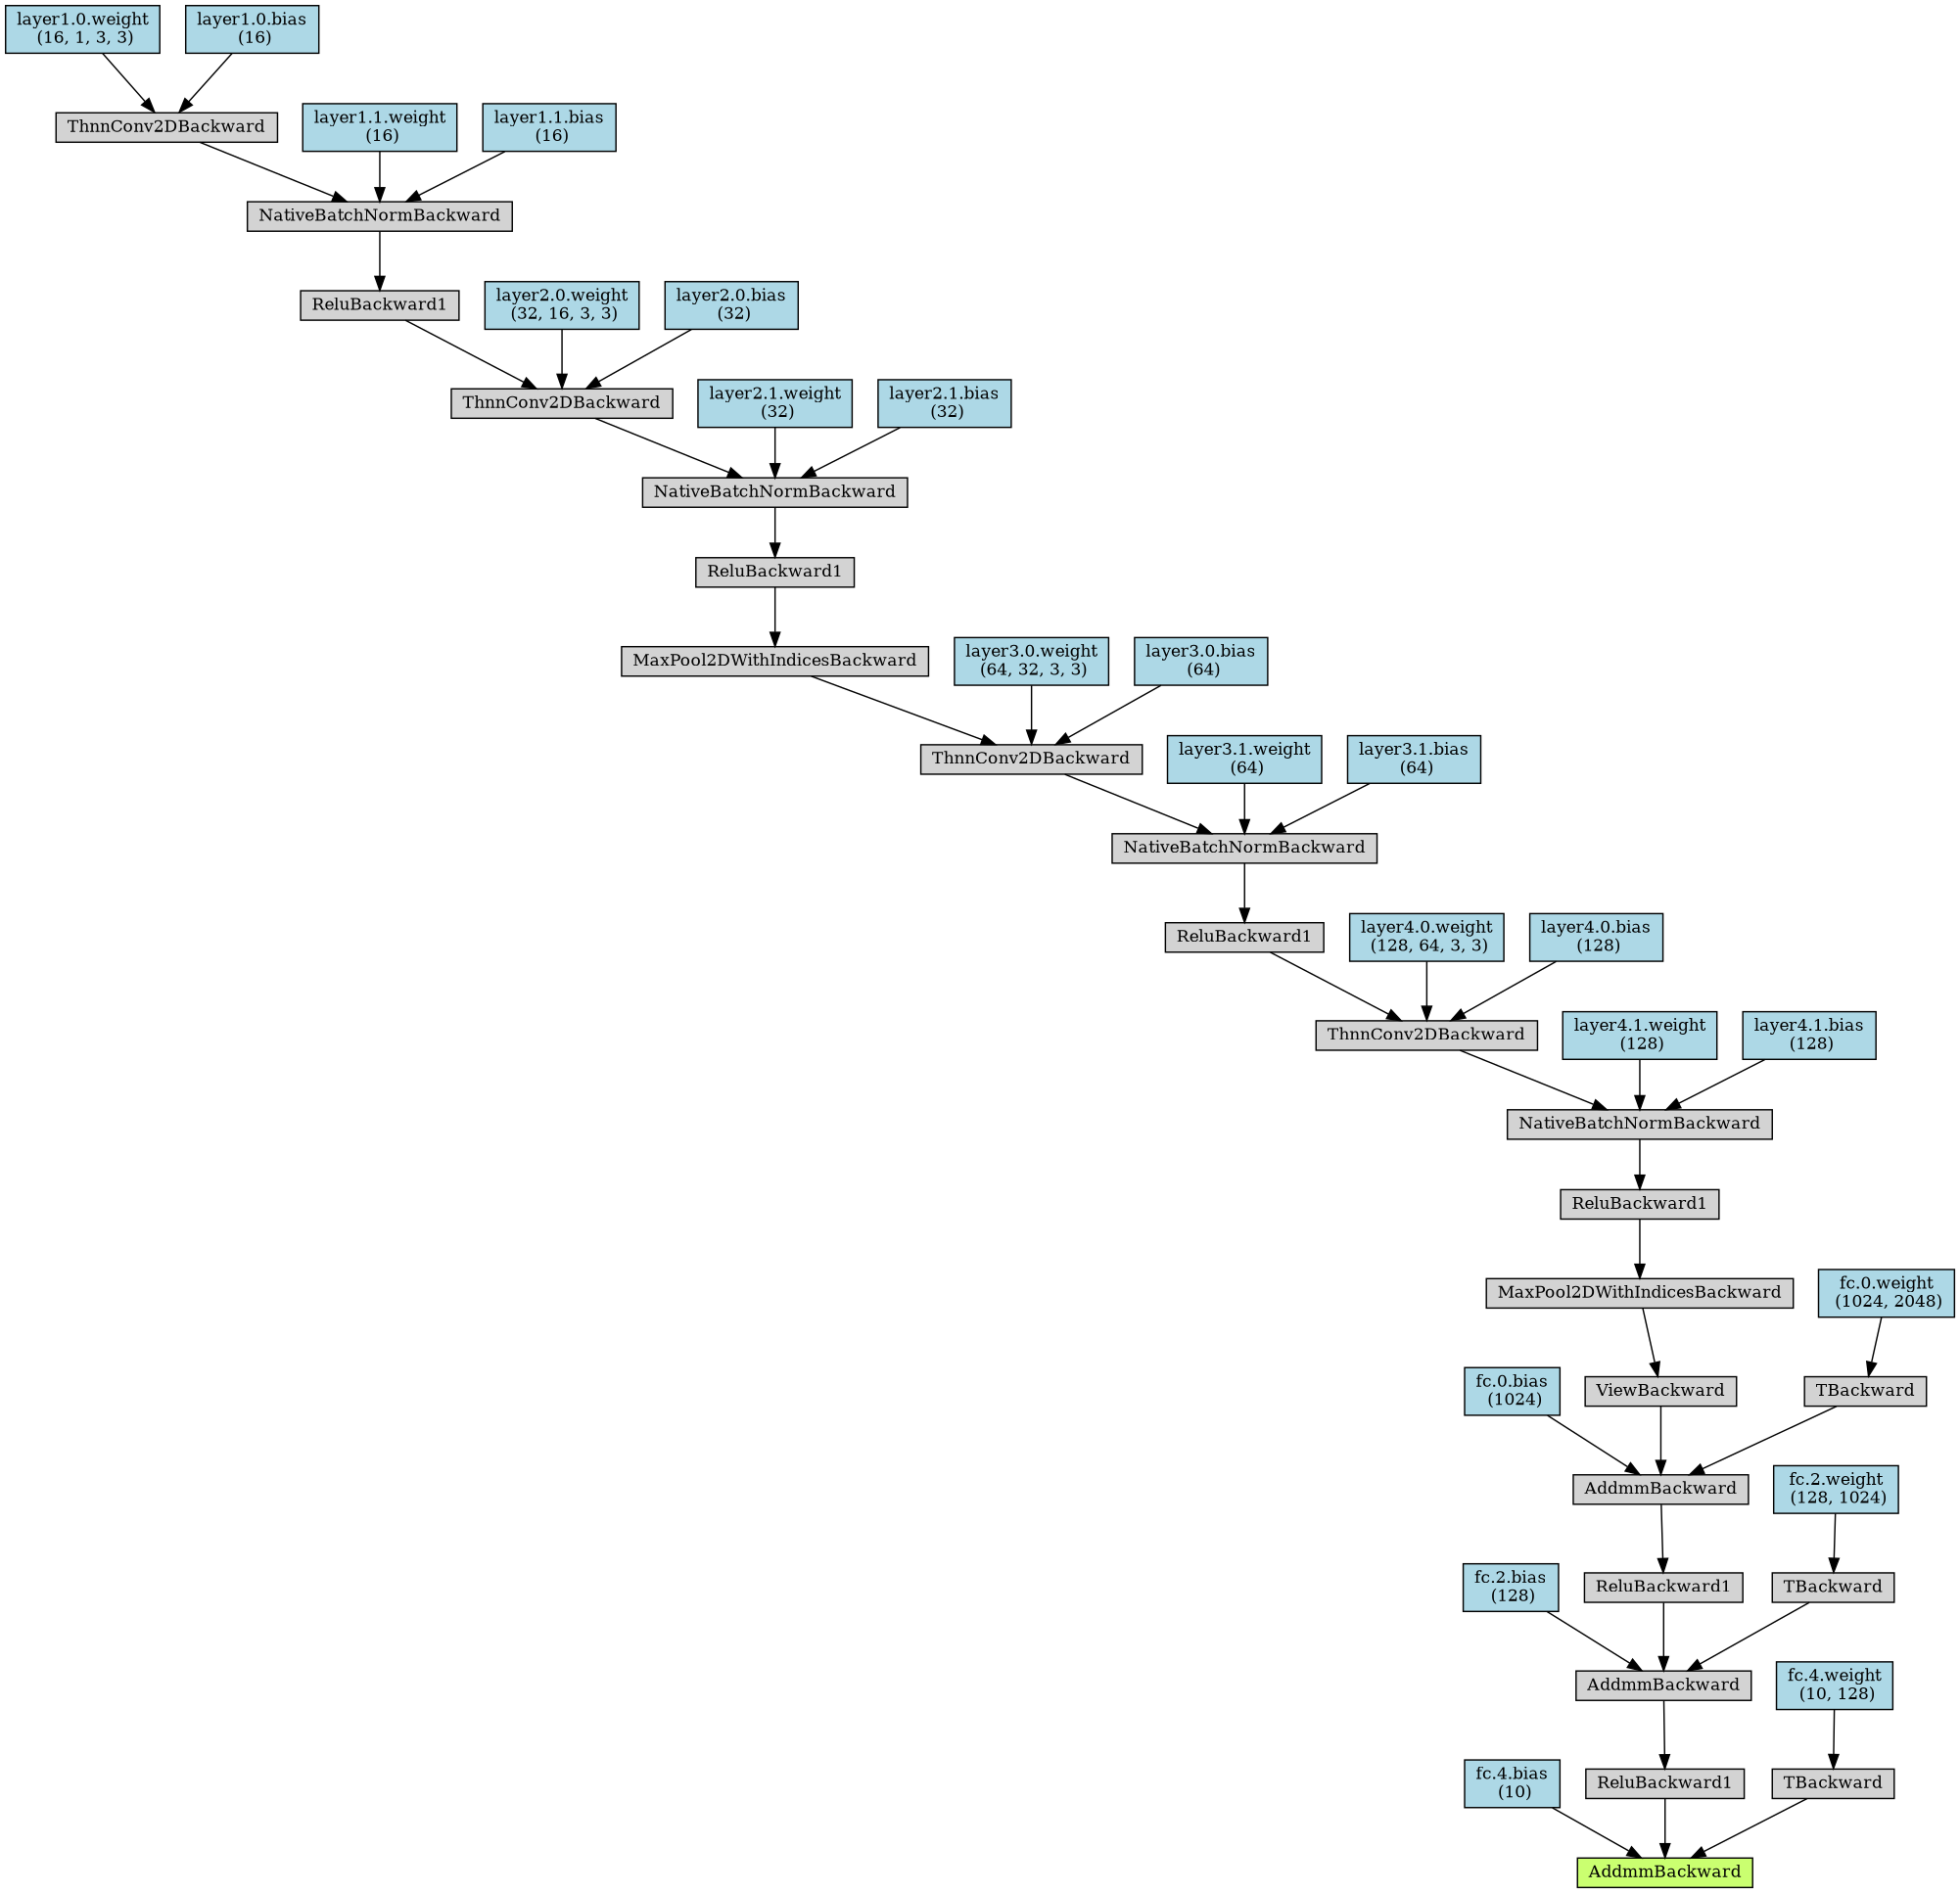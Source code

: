 digraph {
	graph [size="13.35,13.35"]
	node [align=left fontsize=12 height=0.2 ranksep=0.1 shape=box style=filled]
	2492726799112 [label=AddmmBackward fillcolor=darkolivegreen1]
	2492742156424 -> 2492726799112
	2492742156424 [label="fc.4.bias
 (10)" fillcolor=lightblue]
	2492726797832 -> 2492726799112
	2492726797832 [label=ReluBackward1]
	2492741807944 -> 2492726797832
	2492741807944 [label=AddmmBackward]
	2492728555464 -> 2492741807944
	2492728555464 [label="fc.2.bias
 (128)" fillcolor=lightblue]
	2492728554696 -> 2492741807944
	2492728554696 [label=ReluBackward1]
	2492741805832 -> 2492728554696
	2492741805832 [label=AddmmBackward]
	2492728556424 -> 2492741805832
	2492728556424 [label="fc.0.bias
 (1024)" fillcolor=lightblue]
	2492728553736 -> 2492741805832
	2492728553736 [label=ViewBackward]
	2492728554952 -> 2492728553736
	2492728554952 [label=MaxPool2DWithIndicesBackward]
	2492741787848 -> 2492728554952
	2492741787848 [label=ReluBackward1]
	2492728381768 -> 2492741787848
	2492728381768 [label=NativeBatchNormBackward]
	2492728382472 -> 2492728381768
	2492728382472 [label=ThnnConv2DBackward]
	2492741846408 -> 2492728382472
	2492741846408 [label=ReluBackward1]
	2492741812680 -> 2492741846408
	2492741812680 [label=NativeBatchNormBackward]
	2492741812936 -> 2492741812680
	2492741812936 [label=ThnnConv2DBackward]
	2492729072776 -> 2492741812936
	2492729072776 [label=MaxPool2DWithIndicesBackward]
	2492728791688 -> 2492729072776
	2492728791688 [label=ReluBackward1]
	2492728794120 -> 2492728791688
	2492728794120 [label=NativeBatchNormBackward]
	2492728794760 -> 2492728794120
	2492728794760 [label=ThnnConv2DBackward]
	2492740586952 -> 2492728794760
	2492740586952 [label=ReluBackward1]
	2492740584328 -> 2492740586952
	2492740584328 [label=NativeBatchNormBackward]
	2492728585864 -> 2492740584328
	2492728585864 [label=ThnnConv2DBackward]
	2492728584072 -> 2492728585864
	2492728584072 [label="layer1.0.weight
 (16, 1, 3, 3)" fillcolor=lightblue]
	2492728584392 -> 2492728585864
	2492728584392 [label="layer1.0.bias
 (16)" fillcolor=lightblue]
	2492728584136 -> 2492740584328
	2492728584136 [label="layer1.1.weight
 (16)" fillcolor=lightblue]
	2492728584584 -> 2492740584328
	2492728584584 [label="layer1.1.bias
 (16)" fillcolor=lightblue]
	2492740587016 -> 2492728794760
	2492740587016 [label="layer2.0.weight
 (32, 16, 3, 3)" fillcolor=lightblue]
	2492740583560 -> 2492728794760
	2492740583560 [label="layer2.0.bias
 (32)" fillcolor=lightblue]
	2492728794568 -> 2492728794120
	2492728794568 [label="layer2.1.weight
 (32)" fillcolor=lightblue]
	2492729101320 -> 2492728794120
	2492729101320 [label="layer2.1.bias
 (32)" fillcolor=lightblue]
	2492740667016 -> 2492741812936
	2492740667016 [label="layer3.0.weight
 (64, 32, 3, 3)" fillcolor=lightblue]
	2492728794888 -> 2492741812936
	2492728794888 [label="layer3.0.bias
 (64)" fillcolor=lightblue]
	2492729072584 -> 2492741812680
	2492729072584 [label="layer3.1.weight
 (64)" fillcolor=lightblue]
	2492729072392 -> 2492741812680
	2492729072392 [label="layer3.1.bias
 (64)" fillcolor=lightblue]
	2492741846728 -> 2492728382472
	2492741846728 [label="layer4.0.weight
 (128, 64, 3, 3)" fillcolor=lightblue]
	2492728742664 -> 2492728382472
	2492728742664 [label="layer4.0.bias
 (128)" fillcolor=lightblue]
	2492726585608 -> 2492728381768
	2492726585608 [label="layer4.1.weight
 (128)" fillcolor=lightblue]
	2492741831432 -> 2492728381768
	2492741831432 [label="layer4.1.bias
 (128)" fillcolor=lightblue]
	2492728555784 -> 2492741805832
	2492728555784 [label=TBackward]
	2492741791368 -> 2492728555784
	2492741791368 [label="fc.0.weight
 (1024, 2048)" fillcolor=lightblue]
	2492728557000 -> 2492741807944
	2492728557000 [label=TBackward]
	2492728555272 -> 2492728557000
	2492728555272 [label="fc.2.weight
 (128, 1024)" fillcolor=lightblue]
	2492726797768 -> 2492726799112
	2492726797768 [label=TBackward]
	2492726785736 -> 2492726797768
	2492726785736 [label="fc.4.weight
 (10, 128)" fillcolor=lightblue]
}
